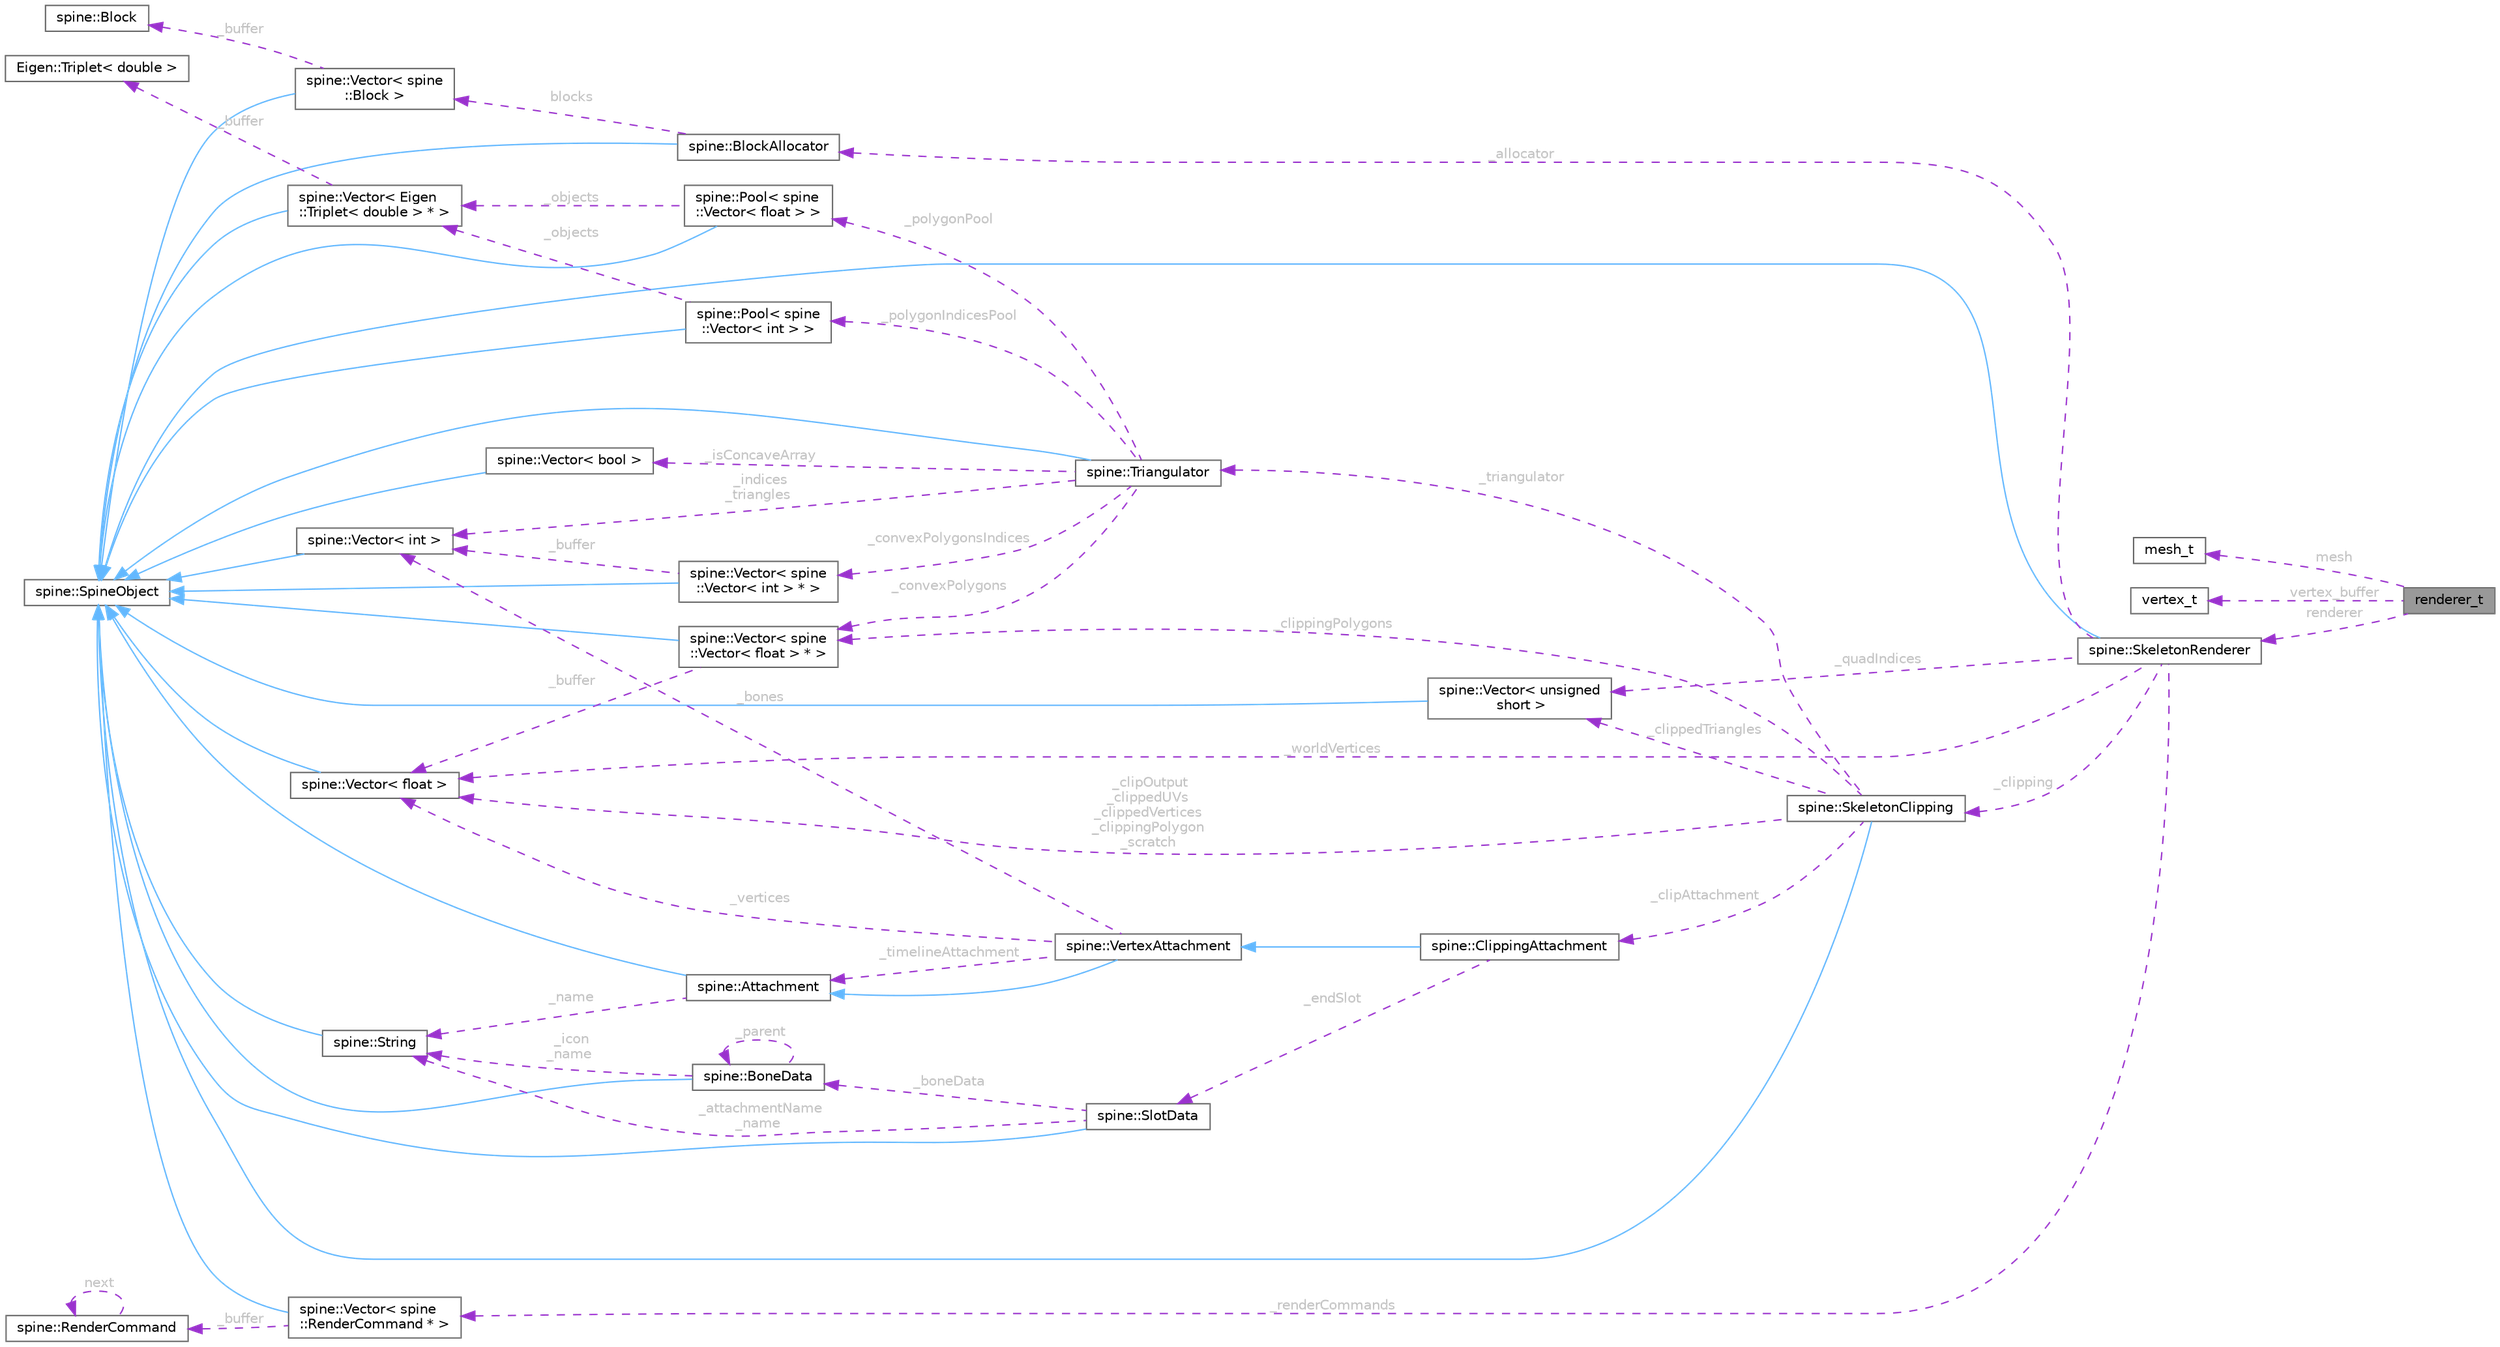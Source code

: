 digraph "renderer_t"
{
 // LATEX_PDF_SIZE
  bgcolor="transparent";
  edge [fontname=Helvetica,fontsize=10,labelfontname=Helvetica,labelfontsize=10];
  node [fontname=Helvetica,fontsize=10,shape=box,height=0.2,width=0.4];
  rankdir="LR";
  Node1 [id="Node000001",label="renderer_t",height=0.2,width=0.4,color="gray40", fillcolor="grey60", style="filled", fontcolor="black",tooltip=" "];
  Node2 -> Node1 [id="edge1_Node000001_Node000002",dir="back",color="darkorchid3",style="dashed",tooltip=" ",label=" mesh",fontcolor="grey" ];
  Node2 [id="Node000002",label="mesh_t",height=0.2,width=0.4,color="gray40", fillcolor="white", style="filled",URL="$structmesh__t.html",tooltip=" "];
  Node3 -> Node1 [id="edge2_Node000001_Node000003",dir="back",color="darkorchid3",style="dashed",tooltip=" ",label=" vertex_buffer",fontcolor="grey" ];
  Node3 [id="Node000003",label="vertex_t",height=0.2,width=0.4,color="gray40", fillcolor="white", style="filled",URL="$structvertex__t.html",tooltip="A vertex of a mesh generated from a Spine skeleton"];
  Node4 -> Node1 [id="edge3_Node000001_Node000004",dir="back",color="darkorchid3",style="dashed",tooltip=" ",label=" renderer",fontcolor="grey" ];
  Node4 [id="Node000004",label="spine::SkeletonRenderer",height=0.2,width=0.4,color="gray40", fillcolor="white", style="filled",URL="$classspine_1_1_skeleton_renderer.html",tooltip=" "];
  Node5 -> Node4 [id="edge4_Node000004_Node000005",dir="back",color="steelblue1",style="solid",tooltip=" "];
  Node5 [id="Node000005",label="spine::SpineObject",height=0.2,width=0.4,color="gray40", fillcolor="white", style="filled",URL="$classspine_1_1_spine_object.html",tooltip=" "];
  Node6 -> Node4 [id="edge5_Node000004_Node000006",dir="back",color="darkorchid3",style="dashed",tooltip=" ",label=" _allocator",fontcolor="grey" ];
  Node6 [id="Node000006",label="spine::BlockAllocator",height=0.2,width=0.4,color="gray40", fillcolor="white", style="filled",URL="$classspine_1_1_block_allocator.html",tooltip=" "];
  Node5 -> Node6 [id="edge6_Node000006_Node000005",dir="back",color="steelblue1",style="solid",tooltip=" "];
  Node7 -> Node6 [id="edge7_Node000006_Node000007",dir="back",color="darkorchid3",style="dashed",tooltip=" ",label=" blocks",fontcolor="grey" ];
  Node7 [id="Node000007",label="spine::Vector\< spine\l::Block \>",height=0.2,width=0.4,color="gray40", fillcolor="white", style="filled",URL="$classspine_1_1_vector.html",tooltip=" "];
  Node5 -> Node7 [id="edge8_Node000007_Node000005",dir="back",color="steelblue1",style="solid",tooltip=" "];
  Node8 -> Node7 [id="edge9_Node000007_Node000008",dir="back",color="darkorchid3",style="dashed",tooltip=" ",label=" _buffer",fontcolor="grey" ];
  Node8 [id="Node000008",label="spine::Block",height=0.2,width=0.4,color="gray40", fillcolor="white", style="filled",URL="$structspine_1_1_block.html",tooltip=" "];
  Node9 -> Node4 [id="edge10_Node000004_Node000009",dir="back",color="darkorchid3",style="dashed",tooltip=" ",label=" _worldVertices",fontcolor="grey" ];
  Node9 [id="Node000009",label="spine::Vector\< float \>",height=0.2,width=0.4,color="gray40", fillcolor="white", style="filled",URL="$classspine_1_1_vector.html",tooltip=" "];
  Node5 -> Node9 [id="edge11_Node000009_Node000005",dir="back",color="steelblue1",style="solid",tooltip=" "];
  Node10 -> Node4 [id="edge12_Node000004_Node000010",dir="back",color="darkorchid3",style="dashed",tooltip=" ",label=" _quadIndices",fontcolor="grey" ];
  Node10 [id="Node000010",label="spine::Vector\< unsigned\l short \>",height=0.2,width=0.4,color="gray40", fillcolor="white", style="filled",URL="$classspine_1_1_vector.html",tooltip=" "];
  Node5 -> Node10 [id="edge13_Node000010_Node000005",dir="back",color="steelblue1",style="solid",tooltip=" "];
  Node11 -> Node4 [id="edge14_Node000004_Node000011",dir="back",color="darkorchid3",style="dashed",tooltip=" ",label=" _clipping",fontcolor="grey" ];
  Node11 [id="Node000011",label="spine::SkeletonClipping",height=0.2,width=0.4,color="gray40", fillcolor="white", style="filled",URL="$classspine_1_1_skeleton_clipping.html",tooltip=" "];
  Node5 -> Node11 [id="edge15_Node000011_Node000005",dir="back",color="steelblue1",style="solid",tooltip=" "];
  Node12 -> Node11 [id="edge16_Node000011_Node000012",dir="back",color="darkorchid3",style="dashed",tooltip=" ",label=" _triangulator",fontcolor="grey" ];
  Node12 [id="Node000012",label="spine::Triangulator",height=0.2,width=0.4,color="gray40", fillcolor="white", style="filled",URL="$classspine_1_1_triangulator.html",tooltip=" "];
  Node5 -> Node12 [id="edge17_Node000012_Node000005",dir="back",color="steelblue1",style="solid",tooltip=" "];
  Node13 -> Node12 [id="edge18_Node000012_Node000013",dir="back",color="darkorchid3",style="dashed",tooltip=" ",label=" _convexPolygons",fontcolor="grey" ];
  Node13 [id="Node000013",label="spine::Vector\< spine\l::Vector\< float \> * \>",height=0.2,width=0.4,color="gray40", fillcolor="white", style="filled",URL="$classspine_1_1_vector.html",tooltip=" "];
  Node5 -> Node13 [id="edge19_Node000013_Node000005",dir="back",color="steelblue1",style="solid",tooltip=" "];
  Node9 -> Node13 [id="edge20_Node000013_Node000009",dir="back",color="darkorchid3",style="dashed",tooltip=" ",label=" _buffer",fontcolor="grey" ];
  Node14 -> Node12 [id="edge21_Node000012_Node000014",dir="back",color="darkorchid3",style="dashed",tooltip=" ",label=" _convexPolygonsIndices",fontcolor="grey" ];
  Node14 [id="Node000014",label="spine::Vector\< spine\l::Vector\< int \> * \>",height=0.2,width=0.4,color="gray40", fillcolor="white", style="filled",URL="$classspine_1_1_vector.html",tooltip=" "];
  Node5 -> Node14 [id="edge22_Node000014_Node000005",dir="back",color="steelblue1",style="solid",tooltip=" "];
  Node15 -> Node14 [id="edge23_Node000014_Node000015",dir="back",color="darkorchid3",style="dashed",tooltip=" ",label=" _buffer",fontcolor="grey" ];
  Node15 [id="Node000015",label="spine::Vector\< int \>",height=0.2,width=0.4,color="gray40", fillcolor="white", style="filled",URL="$classspine_1_1_vector.html",tooltip=" "];
  Node5 -> Node15 [id="edge24_Node000015_Node000005",dir="back",color="steelblue1",style="solid",tooltip=" "];
  Node15 -> Node12 [id="edge25_Node000012_Node000015",dir="back",color="darkorchid3",style="dashed",tooltip=" ",label=" _indices\n_triangles",fontcolor="grey" ];
  Node16 -> Node12 [id="edge26_Node000012_Node000016",dir="back",color="darkorchid3",style="dashed",tooltip=" ",label=" _isConcaveArray",fontcolor="grey" ];
  Node16 [id="Node000016",label="spine::Vector\< bool \>",height=0.2,width=0.4,color="gray40", fillcolor="white", style="filled",URL="$classspine_1_1_vector.html",tooltip=" "];
  Node5 -> Node16 [id="edge27_Node000016_Node000005",dir="back",color="steelblue1",style="solid",tooltip=" "];
  Node17 -> Node12 [id="edge28_Node000012_Node000017",dir="back",color="darkorchid3",style="dashed",tooltip=" ",label=" _polygonPool",fontcolor="grey" ];
  Node17 [id="Node000017",label="spine::Pool\< spine\l::Vector\< float \> \>",height=0.2,width=0.4,color="gray40", fillcolor="white", style="filled",URL="$classspine_1_1_pool.html",tooltip=" "];
  Node5 -> Node17 [id="edge29_Node000017_Node000005",dir="back",color="steelblue1",style="solid",tooltip=" "];
  Node18 -> Node17 [id="edge30_Node000017_Node000018",dir="back",color="darkorchid3",style="dashed",tooltip=" ",label=" _objects",fontcolor="grey" ];
  Node18 [id="Node000018",label="spine::Vector\< Eigen\l::Triplet\< double \> * \>",height=0.2,width=0.4,color="gray40", fillcolor="white", style="filled",URL="$classspine_1_1_vector.html",tooltip=" "];
  Node5 -> Node18 [id="edge31_Node000018_Node000005",dir="back",color="steelblue1",style="solid",tooltip=" "];
  Node19 -> Node18 [id="edge32_Node000018_Node000019",dir="back",color="darkorchid3",style="dashed",tooltip=" ",label=" _buffer",fontcolor="grey" ];
  Node19 [id="Node000019",label="Eigen::Triplet\< double \>",height=0.2,width=0.4,color="gray40", fillcolor="white", style="filled",URL="$class_eigen_1_1_triplet.html",tooltip=" "];
  Node20 -> Node12 [id="edge33_Node000012_Node000020",dir="back",color="darkorchid3",style="dashed",tooltip=" ",label=" _polygonIndicesPool",fontcolor="grey" ];
  Node20 [id="Node000020",label="spine::Pool\< spine\l::Vector\< int \> \>",height=0.2,width=0.4,color="gray40", fillcolor="white", style="filled",URL="$classspine_1_1_pool.html",tooltip=" "];
  Node5 -> Node20 [id="edge34_Node000020_Node000005",dir="back",color="steelblue1",style="solid",tooltip=" "];
  Node18 -> Node20 [id="edge35_Node000020_Node000018",dir="back",color="darkorchid3",style="dashed",tooltip=" ",label=" _objects",fontcolor="grey" ];
  Node9 -> Node11 [id="edge36_Node000011_Node000009",dir="back",color="darkorchid3",style="dashed",tooltip=" ",label=" _clipOutput\n_clippedUVs\n_clippedVertices\n_clippingPolygon\n_scratch",fontcolor="grey" ];
  Node10 -> Node11 [id="edge37_Node000011_Node000010",dir="back",color="darkorchid3",style="dashed",tooltip=" ",label=" _clippedTriangles",fontcolor="grey" ];
  Node21 -> Node11 [id="edge38_Node000011_Node000021",dir="back",color="darkorchid3",style="dashed",tooltip=" ",label=" _clipAttachment",fontcolor="grey" ];
  Node21 [id="Node000021",label="spine::ClippingAttachment",height=0.2,width=0.4,color="gray40", fillcolor="white", style="filled",URL="$classspine_1_1_clipping_attachment.html",tooltip=" "];
  Node22 -> Node21 [id="edge39_Node000021_Node000022",dir="back",color="steelblue1",style="solid",tooltip=" "];
  Node22 [id="Node000022",label="spine::VertexAttachment",height=0.2,width=0.4,color="gray40", fillcolor="white", style="filled",URL="$classspine_1_1_vertex_attachment.html",tooltip="An attachment with vertices that are transformed by one or more bones and can be deformed by a slot's..."];
  Node23 -> Node22 [id="edge40_Node000022_Node000023",dir="back",color="steelblue1",style="solid",tooltip=" "];
  Node23 [id="Node000023",label="spine::Attachment",height=0.2,width=0.4,color="gray40", fillcolor="white", style="filled",URL="$classspine_1_1_attachment.html",tooltip=" "];
  Node5 -> Node23 [id="edge41_Node000023_Node000005",dir="back",color="steelblue1",style="solid",tooltip=" "];
  Node24 -> Node23 [id="edge42_Node000023_Node000024",dir="back",color="darkorchid3",style="dashed",tooltip=" ",label=" _name",fontcolor="grey" ];
  Node24 [id="Node000024",label="spine::String",height=0.2,width=0.4,color="gray40", fillcolor="white", style="filled",URL="$classspine_1_1_string.html",tooltip=" "];
  Node5 -> Node24 [id="edge43_Node000024_Node000005",dir="back",color="steelblue1",style="solid",tooltip=" "];
  Node15 -> Node22 [id="edge44_Node000022_Node000015",dir="back",color="darkorchid3",style="dashed",tooltip=" ",label=" _bones",fontcolor="grey" ];
  Node9 -> Node22 [id="edge45_Node000022_Node000009",dir="back",color="darkorchid3",style="dashed",tooltip=" ",label=" _vertices",fontcolor="grey" ];
  Node23 -> Node22 [id="edge46_Node000022_Node000023",dir="back",color="darkorchid3",style="dashed",tooltip=" ",label=" _timelineAttachment",fontcolor="grey" ];
  Node25 -> Node21 [id="edge47_Node000021_Node000025",dir="back",color="darkorchid3",style="dashed",tooltip=" ",label=" _endSlot",fontcolor="grey" ];
  Node25 [id="Node000025",label="spine::SlotData",height=0.2,width=0.4,color="gray40", fillcolor="white", style="filled",URL="$classspine_1_1_slot_data.html",tooltip=" "];
  Node5 -> Node25 [id="edge48_Node000025_Node000005",dir="back",color="steelblue1",style="solid",tooltip=" "];
  Node24 -> Node25 [id="edge49_Node000025_Node000024",dir="back",color="darkorchid3",style="dashed",tooltip=" ",label=" _attachmentName\n_name",fontcolor="grey" ];
  Node26 -> Node25 [id="edge50_Node000025_Node000026",dir="back",color="darkorchid3",style="dashed",tooltip=" ",label=" _boneData",fontcolor="grey" ];
  Node26 [id="Node000026",label="spine::BoneData",height=0.2,width=0.4,color="gray40", fillcolor="white", style="filled",URL="$classspine_1_1_bone_data.html",tooltip=" "];
  Node5 -> Node26 [id="edge51_Node000026_Node000005",dir="back",color="steelblue1",style="solid",tooltip=" "];
  Node24 -> Node26 [id="edge52_Node000026_Node000024",dir="back",color="darkorchid3",style="dashed",tooltip=" ",label=" _icon\n_name",fontcolor="grey" ];
  Node26 -> Node26 [id="edge53_Node000026_Node000026",dir="back",color="darkorchid3",style="dashed",tooltip=" ",label=" _parent",fontcolor="grey" ];
  Node13 -> Node11 [id="edge54_Node000011_Node000013",dir="back",color="darkorchid3",style="dashed",tooltip=" ",label=" _clippingPolygons",fontcolor="grey" ];
  Node27 -> Node4 [id="edge55_Node000004_Node000027",dir="back",color="darkorchid3",style="dashed",tooltip=" ",label=" _renderCommands",fontcolor="grey" ];
  Node27 [id="Node000027",label="spine::Vector\< spine\l::RenderCommand * \>",height=0.2,width=0.4,color="gray40", fillcolor="white", style="filled",URL="$classspine_1_1_vector.html",tooltip=" "];
  Node5 -> Node27 [id="edge56_Node000027_Node000005",dir="back",color="steelblue1",style="solid",tooltip=" "];
  Node28 -> Node27 [id="edge57_Node000027_Node000028",dir="back",color="darkorchid3",style="dashed",tooltip=" ",label=" _buffer",fontcolor="grey" ];
  Node28 [id="Node000028",label="spine::RenderCommand",height=0.2,width=0.4,color="gray40", fillcolor="white", style="filled",URL="$structspine_1_1_render_command.html",tooltip=" "];
  Node28 -> Node28 [id="edge58_Node000028_Node000028",dir="back",color="darkorchid3",style="dashed",tooltip=" ",label=" next",fontcolor="grey" ];
}
